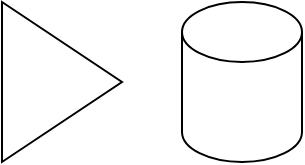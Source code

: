 <mxfile version="20.5.3" type="embed"><diagram name="Page-1" id="jd4YIyCexjJDyu73cksG"><mxGraphModel dx="845" dy="755" grid="1" gridSize="10" guides="1" tooltips="1" connect="1" arrows="1" fold="1" page="1" pageScale="1" pageWidth="827" pageHeight="1169" math="0" shadow="0"><root><mxCell id="0"/><mxCell id="1" parent="0"/><mxCell id="3" value="" style="triangle;whiteSpace=wrap;html=1;" vertex="1" parent="1"><mxGeometry x="310" y="430" width="60" height="80" as="geometry"/></mxCell><mxCell id="4" value="" style="shape=cylinder3;whiteSpace=wrap;html=1;boundedLbl=1;backgroundOutline=1;size=15;" vertex="1" parent="1"><mxGeometry x="400" y="430" width="60" height="80" as="geometry"/></mxCell></root></mxGraphModel></diagram></mxfile>